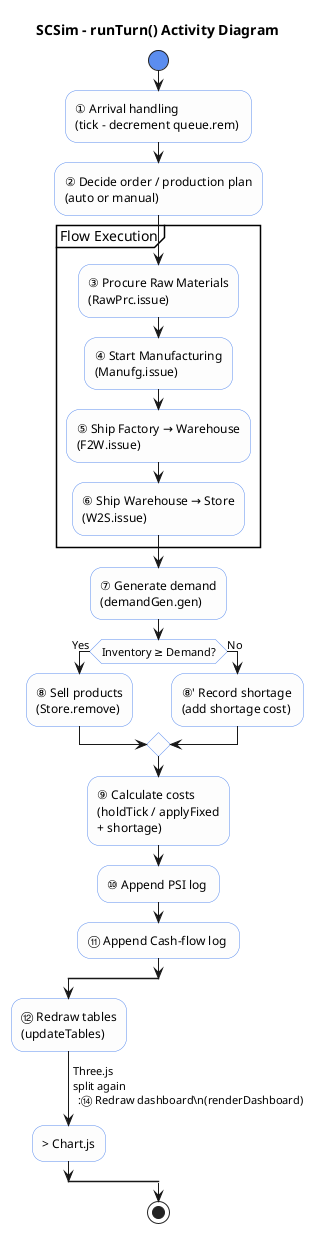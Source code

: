 @startuml Activity_runTurn_EN
title SCSim – runTurn() Activity Diagram
skinparam {
  BackgroundColor #ffffff
  Shadowing false
  Activity {
    BackgroundColor #fdfdfd
    BorderColor #5b8def
    StartColor   #5b8def
    EndColor     #5b8def
  }
}

start

:① Arrival handling\n(tick – decrement queue.rem) ;

:② Decide order / production plan\n(auto or manual) ;

partition "Flow Execution" {
  :③ Procure Raw Materials\n(RawPrc.issue) ;
  :④ Start Manufacturing\n(Manufg.issue) ;
  :⑤ Ship Factory → Warehouse\n(F2W.issue) ;
  :⑥ Ship Warehouse → Store\n(W2S.issue) ;
}

:⑦ Generate demand\n(demandGen.gen) ;

if (Inventory ≥ Demand?) then (Yes)
  :⑧ Sell products\n(Store.remove) ;
else (No)
  :⑧' Record shortage\n(add shortage cost) ;
endif

:⑨ Calculate costs\n(holdTick / applyFixed\n+ shortage) ;

:⑩ Append PSI log ;

:⑪ Append Cash-flow log ;

split
  :⑫ Redraw tables\n(updateTables) ;
  -> DOM
split again
  :⑬ Redraw PSI animation\n(renderPSIAnimation) ;
  -> Three.js
split again
  :⑭ Redraw dashboard\n(renderDashboard) ;
  -> Chart.js
endsplit

stop
@enduml
